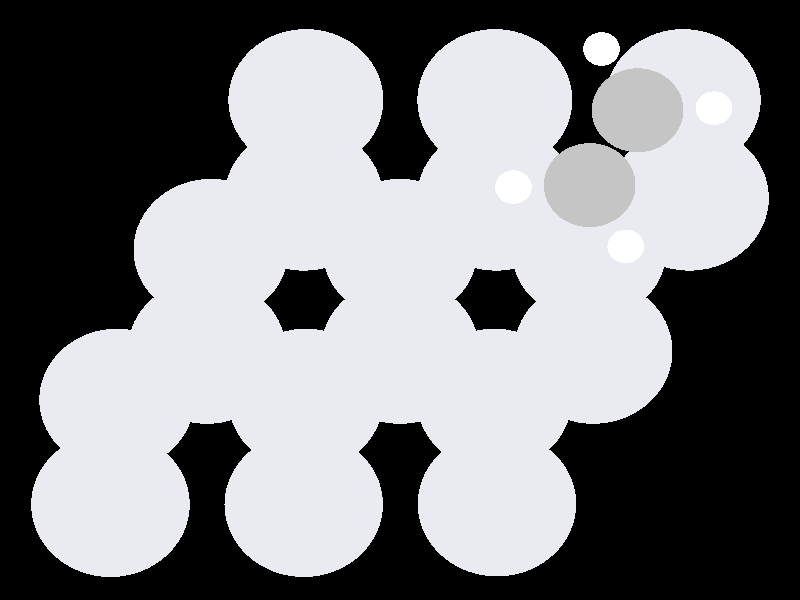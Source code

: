 #include "colors.inc"
#include "finish.inc"

global_settings {assumed_gamma 1 max_trace_level 6}
background {color White transmit 1.0}
camera {perspective
  right -11.34*x up 9.29*y
  direction 100.00*z
  location <0,0,100.00> look_at <0,0,0>}


light_source {<  2.00,   3.00,  40.00> color White
  area_light <0.70, 0, 0>, <0, 0.70, 0>, 3, 3
  adaptive 1 jitter}
// no fog
#declare simple = finish {phong 0.7}
#declare pale = finish {ambient 0.5 diffuse 0.85 roughness 0.001 specular 0.200 }
#declare intermediate = finish {ambient 0.3 diffuse 0.6 specular 0.1 roughness 0.04}
#declare vmd = finish {ambient 0.0 diffuse 0.65 phong 0.1 phong_size 40.0 specular 0.5 }
#declare jmol = finish {ambient 0.2 diffuse 0.6 specular 1 roughness 0.001 metallic}
#declare ase2 = finish {ambient 0.05 brilliance 3 diffuse 0.6 metallic specular 0.7 roughness 0.04 reflection 0.15}
#declare ase3 = finish {ambient 0.15 brilliance 2 diffuse 0.6 metallic specular 1.0 roughness 0.001 reflection 0.0}
#declare glass = finish {ambient 0.05 diffuse 0.3 specular 1.0 roughness 0.001}
#declare glass2 = finish {ambient 0.01 diffuse 0.3 specular 1.0 reflection 0.25 roughness 0.001}
#declare Rcell = 0.050;
#declare Rbond = 0.100;

#macro atom(LOC, R, COL, TRANS, FIN)
  sphere{LOC, R texture{pigment{color COL transmit TRANS} finish{FIN}}}
#end
#macro constrain(LOC, R, COL, TRANS FIN)
union{torus{R, Rcell rotate 45*z texture{pigment{color COL transmit TRANS} finish{FIN}}}
     torus{R, Rcell rotate -45*z texture{pigment{color COL transmit TRANS} finish{FIN}}}
     translate LOC}
#end

// no cell vertices
atom(< -4.24,  -1.63,  -5.65>, 1.16, rgb <0.82, 0.82, 0.88>, 0.0, ase3) // #0
atom(< -1.41,  -1.63,  -5.65>, 1.16, rgb <0.82, 0.82, 0.88>, 0.0, ase3) // #1
atom(<  1.41,  -1.63,  -5.65>, 1.16, rgb <0.82, 0.82, 0.88>, 0.0, ase3) // #2
atom(< -2.83,   0.82,  -5.65>, 1.16, rgb <0.82, 0.82, 0.88>, 0.0, ase3) // #3
atom(<  0.00,   0.82,  -5.65>, 1.16, rgb <0.82, 0.82, 0.88>, 0.0, ase3) // #4
atom(<  2.83,   0.82,  -5.65>, 1.16, rgb <0.82, 0.82, 0.88>, 0.0, ase3) // #5
atom(< -1.41,   3.27,  -5.65>, 1.16, rgb <0.82, 0.82, 0.88>, 0.0, ase3) // #6
atom(<  1.42,   3.27,  -5.65>, 1.16, rgb <0.82, 0.82, 0.88>, 0.0, ase3) // #7
atom(<  4.24,   3.27,  -5.65>, 1.16, rgb <0.82, 0.82, 0.88>, 0.0, ase3) // #8
atom(< -4.24,  -3.27,  -3.32>, 1.16, rgb <0.82, 0.82, 0.88>, 0.0, ase3) // #9
atom(< -1.41,  -3.27,  -3.32>, 1.16, rgb <0.82, 0.82, 0.88>, 0.0, ase3) // #10
atom(<  1.42,  -3.26,  -3.32>, 1.16, rgb <0.82, 0.82, 0.88>, 0.0, ase3) // #11
atom(< -2.83,  -0.82,  -3.32>, 1.16, rgb <0.82, 0.82, 0.88>, 0.0, ase3) // #12
atom(<  0.00,  -0.82,  -3.32>, 1.16, rgb <0.82, 0.82, 0.88>, 0.0, ase3) // #13
atom(<  2.83,  -0.82,  -3.32>, 1.16, rgb <0.82, 0.82, 0.88>, 0.0, ase3) // #14
atom(< -1.41,   1.63,  -3.32>, 1.16, rgb <0.82, 0.82, 0.88>, 0.0, ase3) // #15
atom(<  1.41,   1.63,  -3.32>, 1.16, rgb <0.82, 0.82, 0.88>, 0.0, ase3) // #16
atom(<  4.24,   1.63,  -3.32>, 1.16, rgb <0.82, 0.82, 0.88>, 0.0, ase3) // #17
atom(<  3.20,   0.83,  -0.00>, 0.26, rgb <1.00, 1.00, 1.00>, 0.0, ase3) // #18
atom(<  1.61,   1.75,  -0.12>, 0.26, rgb <1.00, 1.00, 1.00>, 0.0, ase3) // #19
atom(<  2.86,   3.89,  -0.11>, 0.26, rgb <1.00, 1.00, 1.00>, 0.0, ase3) // #20
atom(<  4.45,   2.97,   0.00>, 0.26, rgb <1.00, 1.00, 1.00>, 0.0, ase3) // #21
atom(<  2.69,   1.78,  -0.07>, 0.65, rgb <0.56, 0.56, 0.56>, 0.0, ase3) // #22
atom(<  3.37,   2.94,  -0.07>, 0.65, rgb <0.56, 0.56, 0.56>, 0.0, ase3) // #23

// no constraints
